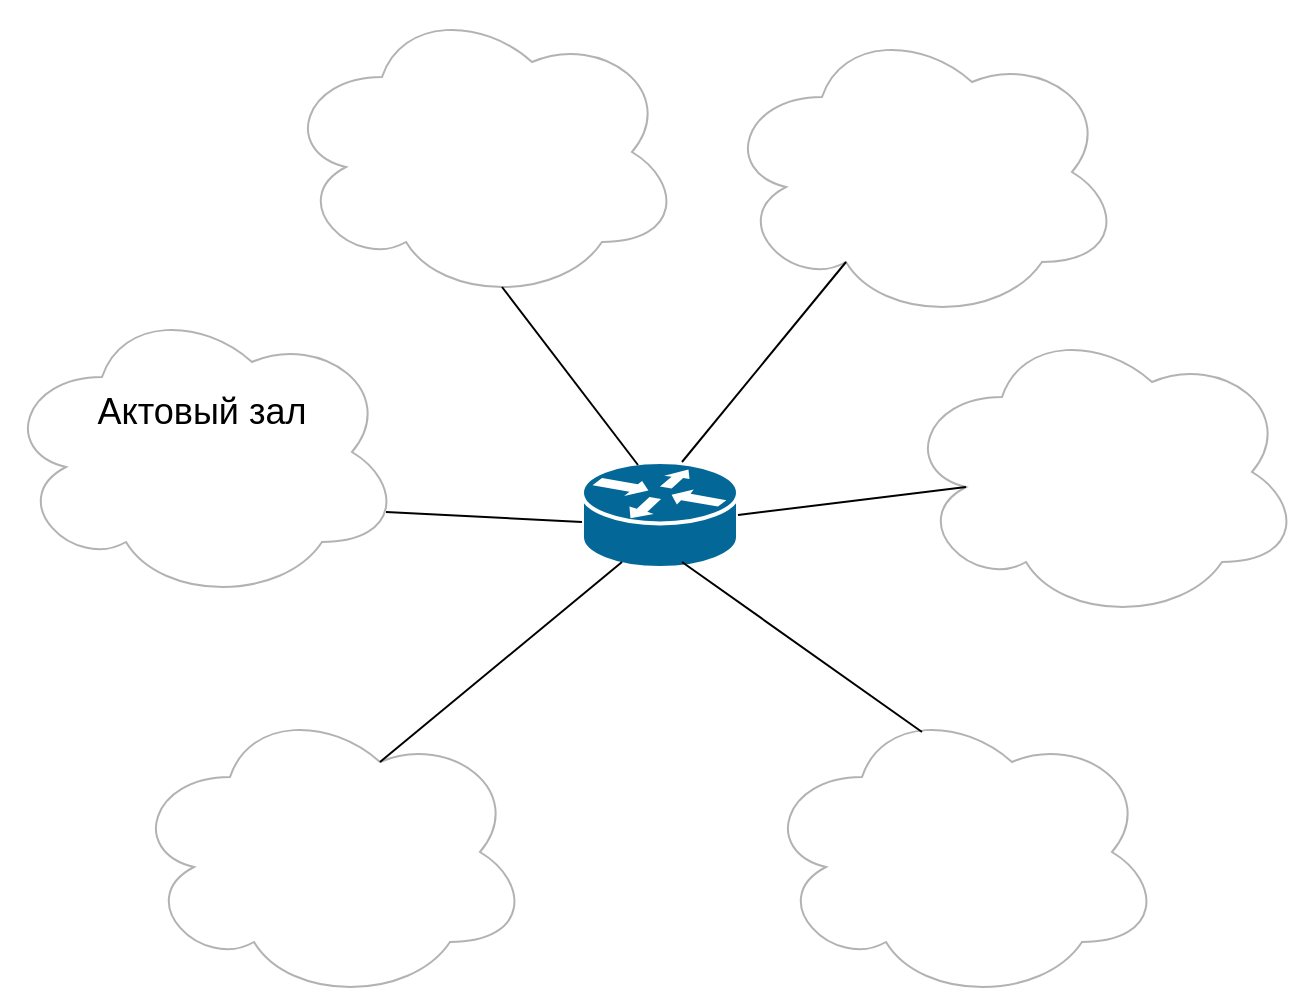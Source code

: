 <mxfile version="21.1.7" type="github">
  <diagram name="Страница 1" id="p27JUwvm5M4ZzsYuVRgJ">
    <mxGraphModel dx="580" dy="943" grid="1" gridSize="10" guides="1" tooltips="1" connect="1" arrows="1" fold="1" page="1" pageScale="1" pageWidth="827" pageHeight="1169" math="0" shadow="0">
      <root>
        <mxCell id="0" />
        <mxCell id="1" parent="0" />
        <mxCell id="jLHJVaF-LyCm6qlwedWC-1" value="" style="shape=mxgraph.cisco.routers.router;sketch=0;html=1;pointerEvents=1;dashed=0;fillColor=#036897;strokeColor=#ffffff;strokeWidth=2;verticalLabelPosition=bottom;verticalAlign=top;align=center;outlineConnect=0;" vertex="1" parent="1">
          <mxGeometry x="440" y="450" width="78" height="53" as="geometry" />
        </mxCell>
        <mxCell id="jLHJVaF-LyCm6qlwedWC-2" value="" style="ellipse;shape=cloud;whiteSpace=wrap;html=1;opacity=30;" vertex="1" parent="1">
          <mxGeometry x="290" y="220" width="200" height="150" as="geometry" />
        </mxCell>
        <mxCell id="jLHJVaF-LyCm6qlwedWC-3" value="" style="ellipse;shape=cloud;whiteSpace=wrap;html=1;opacity=30;" vertex="1" parent="1">
          <mxGeometry x="150" y="370" width="200" height="150" as="geometry" />
        </mxCell>
        <mxCell id="jLHJVaF-LyCm6qlwedWC-4" value="" style="ellipse;shape=cloud;whiteSpace=wrap;html=1;opacity=30;" vertex="1" parent="1">
          <mxGeometry x="214" y="570" width="200" height="150" as="geometry" />
        </mxCell>
        <mxCell id="jLHJVaF-LyCm6qlwedWC-5" value="" style="ellipse;shape=cloud;whiteSpace=wrap;html=1;opacity=30;" vertex="1" parent="1">
          <mxGeometry x="510" y="230" width="200" height="150" as="geometry" />
        </mxCell>
        <mxCell id="jLHJVaF-LyCm6qlwedWC-6" value="" style="ellipse;shape=cloud;whiteSpace=wrap;html=1;opacity=30;" vertex="1" parent="1">
          <mxGeometry x="530" y="570" width="200" height="150" as="geometry" />
        </mxCell>
        <mxCell id="jLHJVaF-LyCm6qlwedWC-7" value="" style="ellipse;shape=cloud;whiteSpace=wrap;html=1;opacity=30;" vertex="1" parent="1">
          <mxGeometry x="600" y="380" width="200" height="150" as="geometry" />
        </mxCell>
        <mxCell id="jLHJVaF-LyCm6qlwedWC-9" value="" style="endArrow=none;html=1;rounded=0;exitX=0.625;exitY=0.2;exitDx=0;exitDy=0;exitPerimeter=0;" edge="1" parent="1" source="jLHJVaF-LyCm6qlwedWC-4">
          <mxGeometry width="50" height="50" relative="1" as="geometry">
            <mxPoint x="410" y="550" as="sourcePoint" />
            <mxPoint x="460" y="500" as="targetPoint" />
          </mxGeometry>
        </mxCell>
        <mxCell id="jLHJVaF-LyCm6qlwedWC-10" value="" style="endArrow=none;html=1;rounded=0;entryX=0.4;entryY=0.1;entryDx=0;entryDy=0;entryPerimeter=0;" edge="1" parent="1" target="jLHJVaF-LyCm6qlwedWC-6">
          <mxGeometry width="50" height="50" relative="1" as="geometry">
            <mxPoint x="490" y="500" as="sourcePoint" />
            <mxPoint x="540" y="450" as="targetPoint" />
          </mxGeometry>
        </mxCell>
        <mxCell id="jLHJVaF-LyCm6qlwedWC-13" value="" style="endArrow=none;html=1;rounded=0;entryX=0.96;entryY=0.7;entryDx=0;entryDy=0;entryPerimeter=0;" edge="1" parent="1" target="jLHJVaF-LyCm6qlwedWC-3">
          <mxGeometry width="50" height="50" relative="1" as="geometry">
            <mxPoint x="440" y="480" as="sourcePoint" />
            <mxPoint x="490" y="430" as="targetPoint" />
          </mxGeometry>
        </mxCell>
        <mxCell id="jLHJVaF-LyCm6qlwedWC-14" value="" style="endArrow=none;html=1;rounded=0;entryX=0.55;entryY=0.95;entryDx=0;entryDy=0;entryPerimeter=0;" edge="1" parent="1" target="jLHJVaF-LyCm6qlwedWC-2">
          <mxGeometry width="50" height="50" relative="1" as="geometry">
            <mxPoint x="468" y="451.5" as="sourcePoint" />
            <mxPoint x="518" y="401.5" as="targetPoint" />
          </mxGeometry>
        </mxCell>
        <mxCell id="jLHJVaF-LyCm6qlwedWC-15" value="" style="endArrow=none;html=1;rounded=0;entryX=0.31;entryY=0.8;entryDx=0;entryDy=0;entryPerimeter=0;" edge="1" parent="1" target="jLHJVaF-LyCm6qlwedWC-5">
          <mxGeometry width="50" height="50" relative="1" as="geometry">
            <mxPoint x="490" y="450" as="sourcePoint" />
            <mxPoint x="540" y="400" as="targetPoint" />
          </mxGeometry>
        </mxCell>
        <mxCell id="jLHJVaF-LyCm6qlwedWC-17" value="" style="endArrow=none;html=1;rounded=0;exitX=1;exitY=0.5;exitDx=0;exitDy=0;exitPerimeter=0;entryX=0.16;entryY=0.55;entryDx=0;entryDy=0;entryPerimeter=0;" edge="1" parent="1" source="jLHJVaF-LyCm6qlwedWC-1" target="jLHJVaF-LyCm6qlwedWC-7">
          <mxGeometry width="50" height="50" relative="1" as="geometry">
            <mxPoint x="570" y="530" as="sourcePoint" />
            <mxPoint x="620" y="480" as="targetPoint" />
          </mxGeometry>
        </mxCell>
        <mxCell id="jLHJVaF-LyCm6qlwedWC-19" value="&lt;font style=&quot;font-size: 18px;&quot;&gt;Актовый зал&lt;/font&gt;" style="text;html=1;strokeColor=none;fillColor=none;align=center;verticalAlign=middle;whiteSpace=wrap;rounded=0;" vertex="1" parent="1">
          <mxGeometry x="190" y="410" width="120" height="30" as="geometry" />
        </mxCell>
      </root>
    </mxGraphModel>
  </diagram>
</mxfile>
